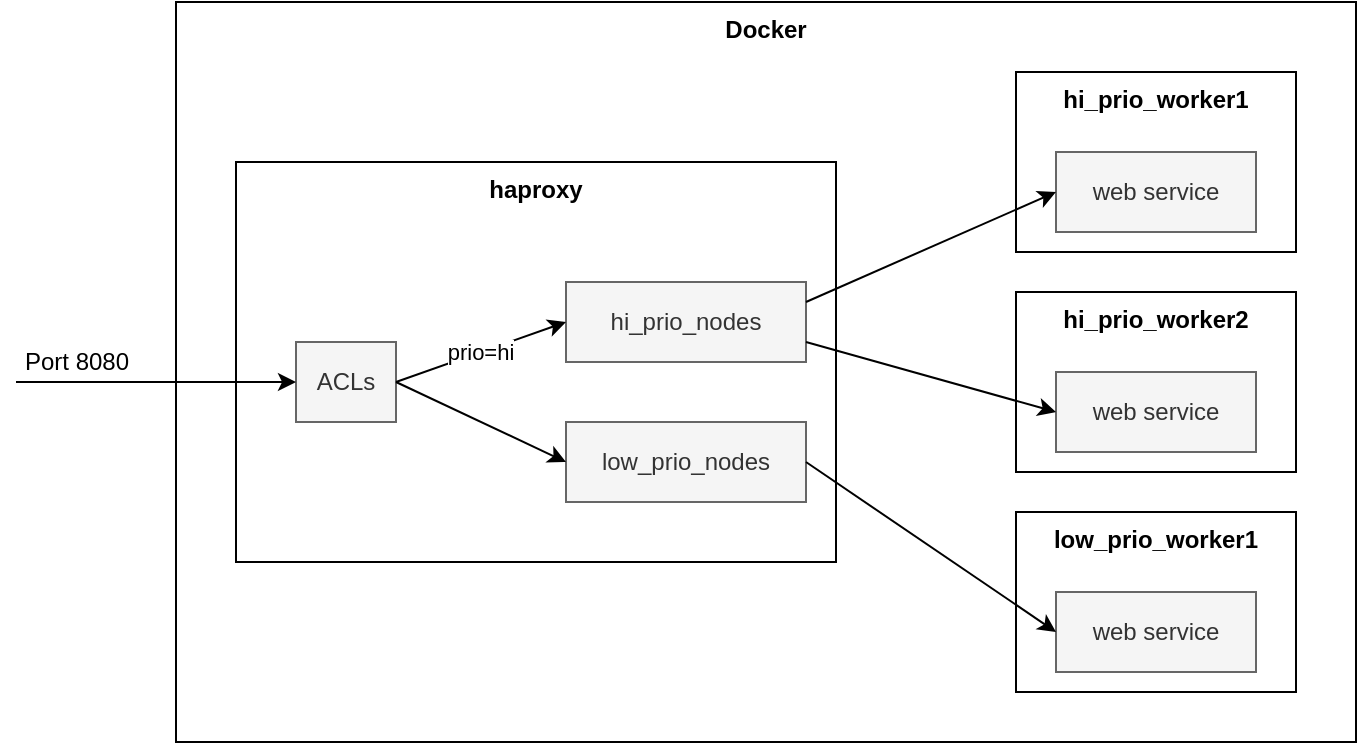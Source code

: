 <mxfile version="12.6.5" type="device"><diagram id="7EldmQ7ANqa5IW1pI8MA" name="Page-1"><mxGraphModel dx="932" dy="624" grid="1" gridSize="10" guides="1" tooltips="1" connect="1" arrows="1" fold="1" page="1" pageScale="1" pageWidth="827" pageHeight="1169" math="0" shadow="0"><root><mxCell id="0"/><mxCell id="1" parent="0"/><mxCell id="6S1S2Jmf1tV1zsms-X9M-30" value="&lt;b&gt;Docker&lt;/b&gt;" style="rounded=0;whiteSpace=wrap;html=1;shadow=0;comic=0;fillColor=none;verticalAlign=top;" vertex="1" parent="1"><mxGeometry x="180" y="80" width="590" height="370" as="geometry"/></mxCell><mxCell id="6S1S2Jmf1tV1zsms-X9M-12" value="&lt;b&gt;haproxy&lt;/b&gt;" style="rounded=0;whiteSpace=wrap;html=1;horizontal=1;labelPosition=center;verticalLabelPosition=middle;align=center;verticalAlign=top;shadow=0;comic=0;" vertex="1" parent="1"><mxGeometry x="210" y="160" width="300" height="200" as="geometry"/></mxCell><mxCell id="6S1S2Jmf1tV1zsms-X9M-6" value="hi_prio_nodes" style="rounded=0;whiteSpace=wrap;html=1;comic=0;fillColor=#f5f5f5;strokeColor=#666666;fontColor=#333333;" vertex="1" parent="1"><mxGeometry x="375" y="220" width="120" height="40" as="geometry"/></mxCell><mxCell id="6S1S2Jmf1tV1zsms-X9M-7" value="low_prio_nodes" style="rounded=0;whiteSpace=wrap;html=1;comic=0;fillColor=#f5f5f5;strokeColor=#666666;fontColor=#333333;" vertex="1" parent="1"><mxGeometry x="375" y="290" width="120" height="40" as="geometry"/></mxCell><mxCell id="6S1S2Jmf1tV1zsms-X9M-14" value="ACLs" style="rounded=0;whiteSpace=wrap;html=1;comic=0;fillColor=#f5f5f5;strokeColor=#666666;fontColor=#333333;" vertex="1" parent="1"><mxGeometry x="240" y="250" width="50" height="40" as="geometry"/></mxCell><mxCell id="6S1S2Jmf1tV1zsms-X9M-15" value="prio=hi" style="rounded=0;orthogonalLoop=1;jettySize=auto;html=1;entryX=0;entryY=0.5;entryDx=0;entryDy=0;exitX=1;exitY=0.5;exitDx=0;exitDy=0;comic=0;" edge="1" parent="1" source="6S1S2Jmf1tV1zsms-X9M-14" target="6S1S2Jmf1tV1zsms-X9M-6"><mxGeometry relative="1" as="geometry"><mxPoint x="340" y="270" as="sourcePoint"/><mxPoint x="475" y="280" as="targetPoint"/></mxGeometry></mxCell><mxCell id="6S1S2Jmf1tV1zsms-X9M-16" value="" style="rounded=0;orthogonalLoop=1;jettySize=auto;html=1;entryX=0;entryY=0.5;entryDx=0;entryDy=0;exitX=1;exitY=0.5;exitDx=0;exitDy=0;comic=0;" edge="1" parent="1" source="6S1S2Jmf1tV1zsms-X9M-14" target="6S1S2Jmf1tV1zsms-X9M-7"><mxGeometry relative="1" as="geometry"><mxPoint x="350" y="280" as="sourcePoint"/><mxPoint x="385" y="250" as="targetPoint"/></mxGeometry></mxCell><mxCell id="6S1S2Jmf1tV1zsms-X9M-17" style="edgeStyle=none;rounded=0;orthogonalLoop=1;jettySize=auto;html=1;exitX=0;exitY=0.5;exitDx=0;exitDy=0;comic=0;" edge="1" parent="1" source="6S1S2Jmf1tV1zsms-X9M-12" target="6S1S2Jmf1tV1zsms-X9M-12"><mxGeometry relative="1" as="geometry"/></mxCell><mxCell id="6S1S2Jmf1tV1zsms-X9M-18" value="" style="rounded=0;orthogonalLoop=1;jettySize=auto;html=1;entryX=0;entryY=0.5;entryDx=0;entryDy=0;comic=0;" edge="1" parent="1" target="6S1S2Jmf1tV1zsms-X9M-14"><mxGeometry relative="1" as="geometry"><mxPoint x="100" y="270" as="sourcePoint"/><mxPoint x="275" y="320" as="targetPoint"/></mxGeometry></mxCell><mxCell id="6S1S2Jmf1tV1zsms-X9M-21" value="Port 8080" style="text;html=1;align=center;verticalAlign=middle;resizable=0;points=[];labelBackgroundColor=#ffffff;" vertex="1" connectable="0" parent="6S1S2Jmf1tV1zsms-X9M-18"><mxGeometry x="-0.083" y="1" relative="1" as="geometry"><mxPoint x="-34" y="-9" as="offset"/></mxGeometry></mxCell><mxCell id="6S1S2Jmf1tV1zsms-X9M-2" value="&lt;b&gt;hi_prio_worker1&lt;/b&gt;" style="rounded=0;whiteSpace=wrap;html=1;comic=0;verticalAlign=top;" vertex="1" parent="1"><mxGeometry x="600" y="115" width="140" height="90" as="geometry"/></mxCell><mxCell id="6S1S2Jmf1tV1zsms-X9M-22" value="web service" style="rounded=0;whiteSpace=wrap;html=1;comic=0;fillColor=#f5f5f5;strokeColor=#666666;fontColor=#333333;" vertex="1" parent="1"><mxGeometry x="620" y="155" width="100" height="40" as="geometry"/></mxCell><mxCell id="6S1S2Jmf1tV1zsms-X9M-26" value="&lt;b&gt;hi_prio_worker2&lt;/b&gt;" style="rounded=0;whiteSpace=wrap;html=1;comic=0;verticalAlign=top;" vertex="1" parent="1"><mxGeometry x="600" y="225" width="140" height="90" as="geometry"/></mxCell><mxCell id="6S1S2Jmf1tV1zsms-X9M-27" value="web service" style="rounded=0;whiteSpace=wrap;html=1;comic=0;fillColor=#f5f5f5;strokeColor=#666666;fontColor=#333333;" vertex="1" parent="1"><mxGeometry x="620" y="265" width="100" height="40" as="geometry"/></mxCell><mxCell id="6S1S2Jmf1tV1zsms-X9M-28" value="&lt;b&gt;low_prio_worker1&lt;/b&gt;" style="rounded=0;whiteSpace=wrap;html=1;comic=0;verticalAlign=top;" vertex="1" parent="1"><mxGeometry x="600" y="335" width="140" height="90" as="geometry"/></mxCell><mxCell id="6S1S2Jmf1tV1zsms-X9M-29" value="web service" style="rounded=0;whiteSpace=wrap;html=1;comic=0;fillColor=#f5f5f5;strokeColor=#666666;fontColor=#333333;" vertex="1" parent="1"><mxGeometry x="620" y="375" width="100" height="40" as="geometry"/></mxCell><mxCell id="6S1S2Jmf1tV1zsms-X9M-9" value="" style="rounded=0;orthogonalLoop=1;jettySize=auto;html=1;entryX=0;entryY=0.5;entryDx=0;entryDy=0;comic=0;exitX=1;exitY=0.25;exitDx=0;exitDy=0;" edge="1" parent="1" source="6S1S2Jmf1tV1zsms-X9M-6" target="6S1S2Jmf1tV1zsms-X9M-22"><mxGeometry relative="1" as="geometry"><mxPoint x="570" y="230" as="targetPoint"/></mxGeometry></mxCell><mxCell id="6S1S2Jmf1tV1zsms-X9M-11" value="" style="rounded=0;orthogonalLoop=1;jettySize=auto;html=1;entryX=0;entryY=0.5;entryDx=0;entryDy=0;exitX=1;exitY=0.5;exitDx=0;exitDy=0;comic=0;" edge="1" parent="1" source="6S1S2Jmf1tV1zsms-X9M-7" target="6S1S2Jmf1tV1zsms-X9M-29"><mxGeometry relative="1" as="geometry"><mxPoint x="490" y="330" as="sourcePoint"/><mxPoint x="630" y="350" as="targetPoint"/></mxGeometry></mxCell><mxCell id="6S1S2Jmf1tV1zsms-X9M-10" value="" style="rounded=0;orthogonalLoop=1;jettySize=auto;html=1;entryX=0;entryY=0.5;entryDx=0;entryDy=0;exitX=1;exitY=0.75;exitDx=0;exitDy=0;comic=0;" edge="1" parent="1" source="6S1S2Jmf1tV1zsms-X9M-6" target="6S1S2Jmf1tV1zsms-X9M-27"><mxGeometry relative="1" as="geometry"><mxPoint x="500" y="231" as="sourcePoint"/><mxPoint x="640" y="210" as="targetPoint"/></mxGeometry></mxCell></root></mxGraphModel></diagram></mxfile>